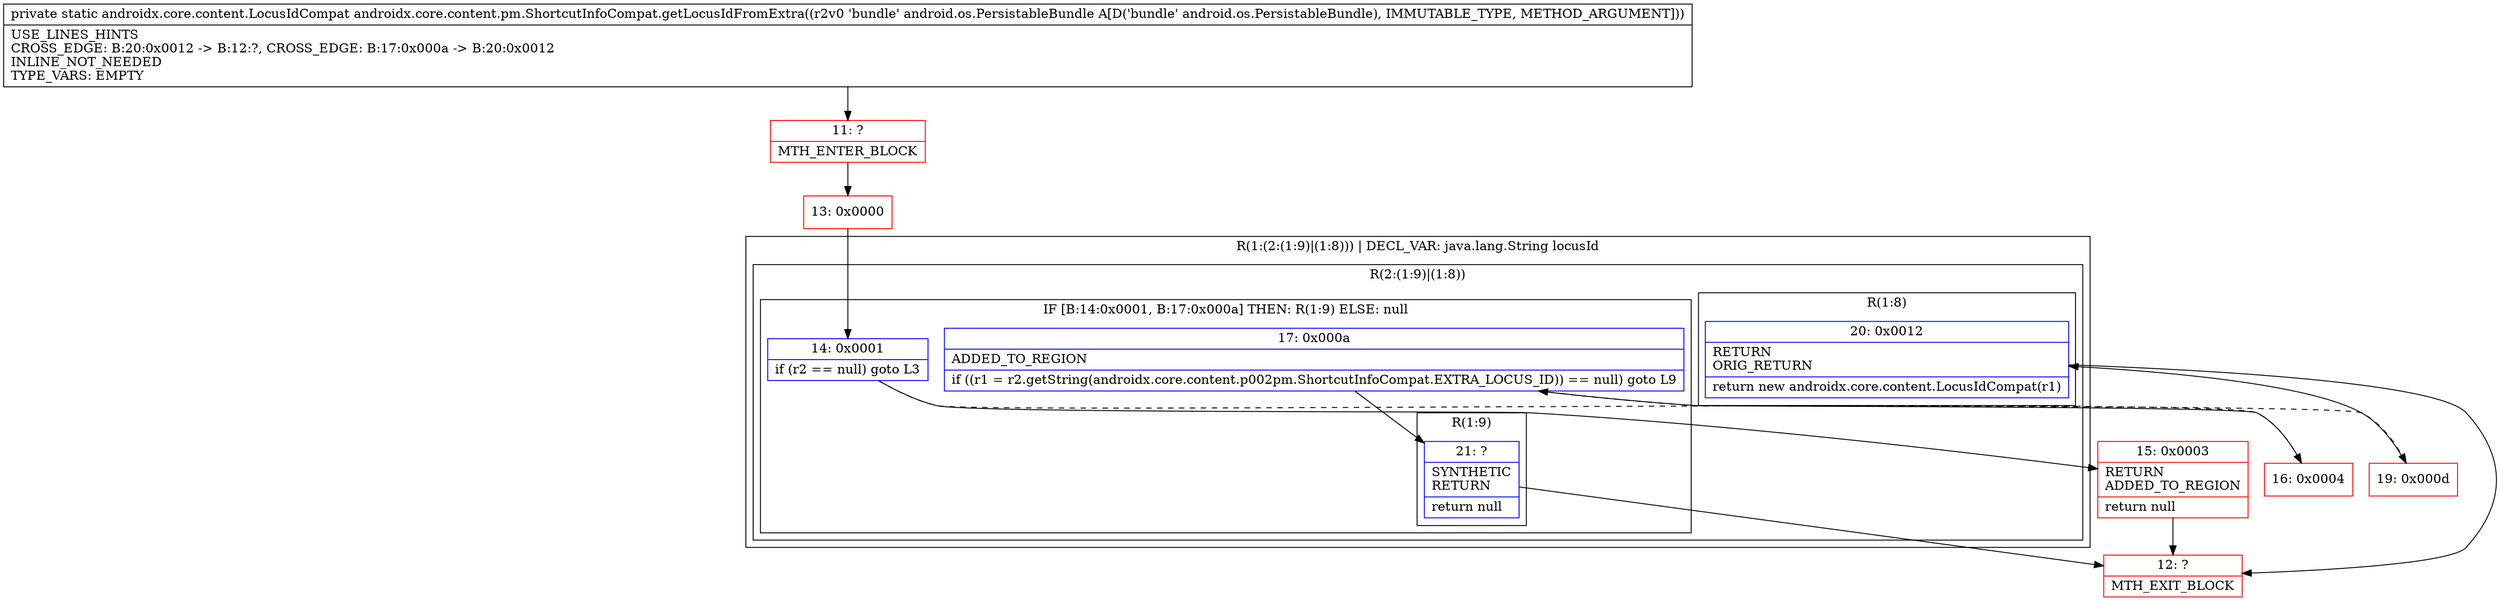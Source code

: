 digraph "CFG forandroidx.core.content.pm.ShortcutInfoCompat.getLocusIdFromExtra(Landroid\/os\/PersistableBundle;)Landroidx\/core\/content\/LocusIdCompat;" {
subgraph cluster_Region_835740649 {
label = "R(1:(2:(1:9)|(1:8))) | DECL_VAR: java.lang.String locusId\l";
node [shape=record,color=blue];
subgraph cluster_Region_2029189872 {
label = "R(2:(1:9)|(1:8))";
node [shape=record,color=blue];
subgraph cluster_IfRegion_1861147375 {
label = "IF [B:14:0x0001, B:17:0x000a] THEN: R(1:9) ELSE: null";
node [shape=record,color=blue];
Node_14 [shape=record,label="{14\:\ 0x0001|if (r2 == null) goto L3\l}"];
Node_17 [shape=record,label="{17\:\ 0x000a|ADDED_TO_REGION\l|if ((r1 = r2.getString(androidx.core.content.p002pm.ShortcutInfoCompat.EXTRA_LOCUS_ID)) == null) goto L9\l}"];
subgraph cluster_Region_1459699340 {
label = "R(1:9)";
node [shape=record,color=blue];
Node_21 [shape=record,label="{21\:\ ?|SYNTHETIC\lRETURN\l|return null\l}"];
}
}
subgraph cluster_Region_1702674606 {
label = "R(1:8)";
node [shape=record,color=blue];
Node_20 [shape=record,label="{20\:\ 0x0012|RETURN\lORIG_RETURN\l|return new androidx.core.content.LocusIdCompat(r1)\l}"];
}
}
}
Node_11 [shape=record,color=red,label="{11\:\ ?|MTH_ENTER_BLOCK\l}"];
Node_13 [shape=record,color=red,label="{13\:\ 0x0000}"];
Node_15 [shape=record,color=red,label="{15\:\ 0x0003|RETURN\lADDED_TO_REGION\l|return null\l}"];
Node_12 [shape=record,color=red,label="{12\:\ ?|MTH_EXIT_BLOCK\l}"];
Node_16 [shape=record,color=red,label="{16\:\ 0x0004}"];
Node_19 [shape=record,color=red,label="{19\:\ 0x000d}"];
MethodNode[shape=record,label="{private static androidx.core.content.LocusIdCompat androidx.core.content.pm.ShortcutInfoCompat.getLocusIdFromExtra((r2v0 'bundle' android.os.PersistableBundle A[D('bundle' android.os.PersistableBundle), IMMUTABLE_TYPE, METHOD_ARGUMENT]))  | USE_LINES_HINTS\lCROSS_EDGE: B:20:0x0012 \-\> B:12:?, CROSS_EDGE: B:17:0x000a \-\> B:20:0x0012\lINLINE_NOT_NEEDED\lTYPE_VARS: EMPTY\l}"];
MethodNode -> Node_11;Node_14 -> Node_15;
Node_14 -> Node_16[style=dashed];
Node_17 -> Node_19[style=dashed];
Node_17 -> Node_21;
Node_21 -> Node_12;
Node_20 -> Node_12;
Node_11 -> Node_13;
Node_13 -> Node_14;
Node_15 -> Node_12;
Node_16 -> Node_17;
Node_19 -> Node_20;
}

